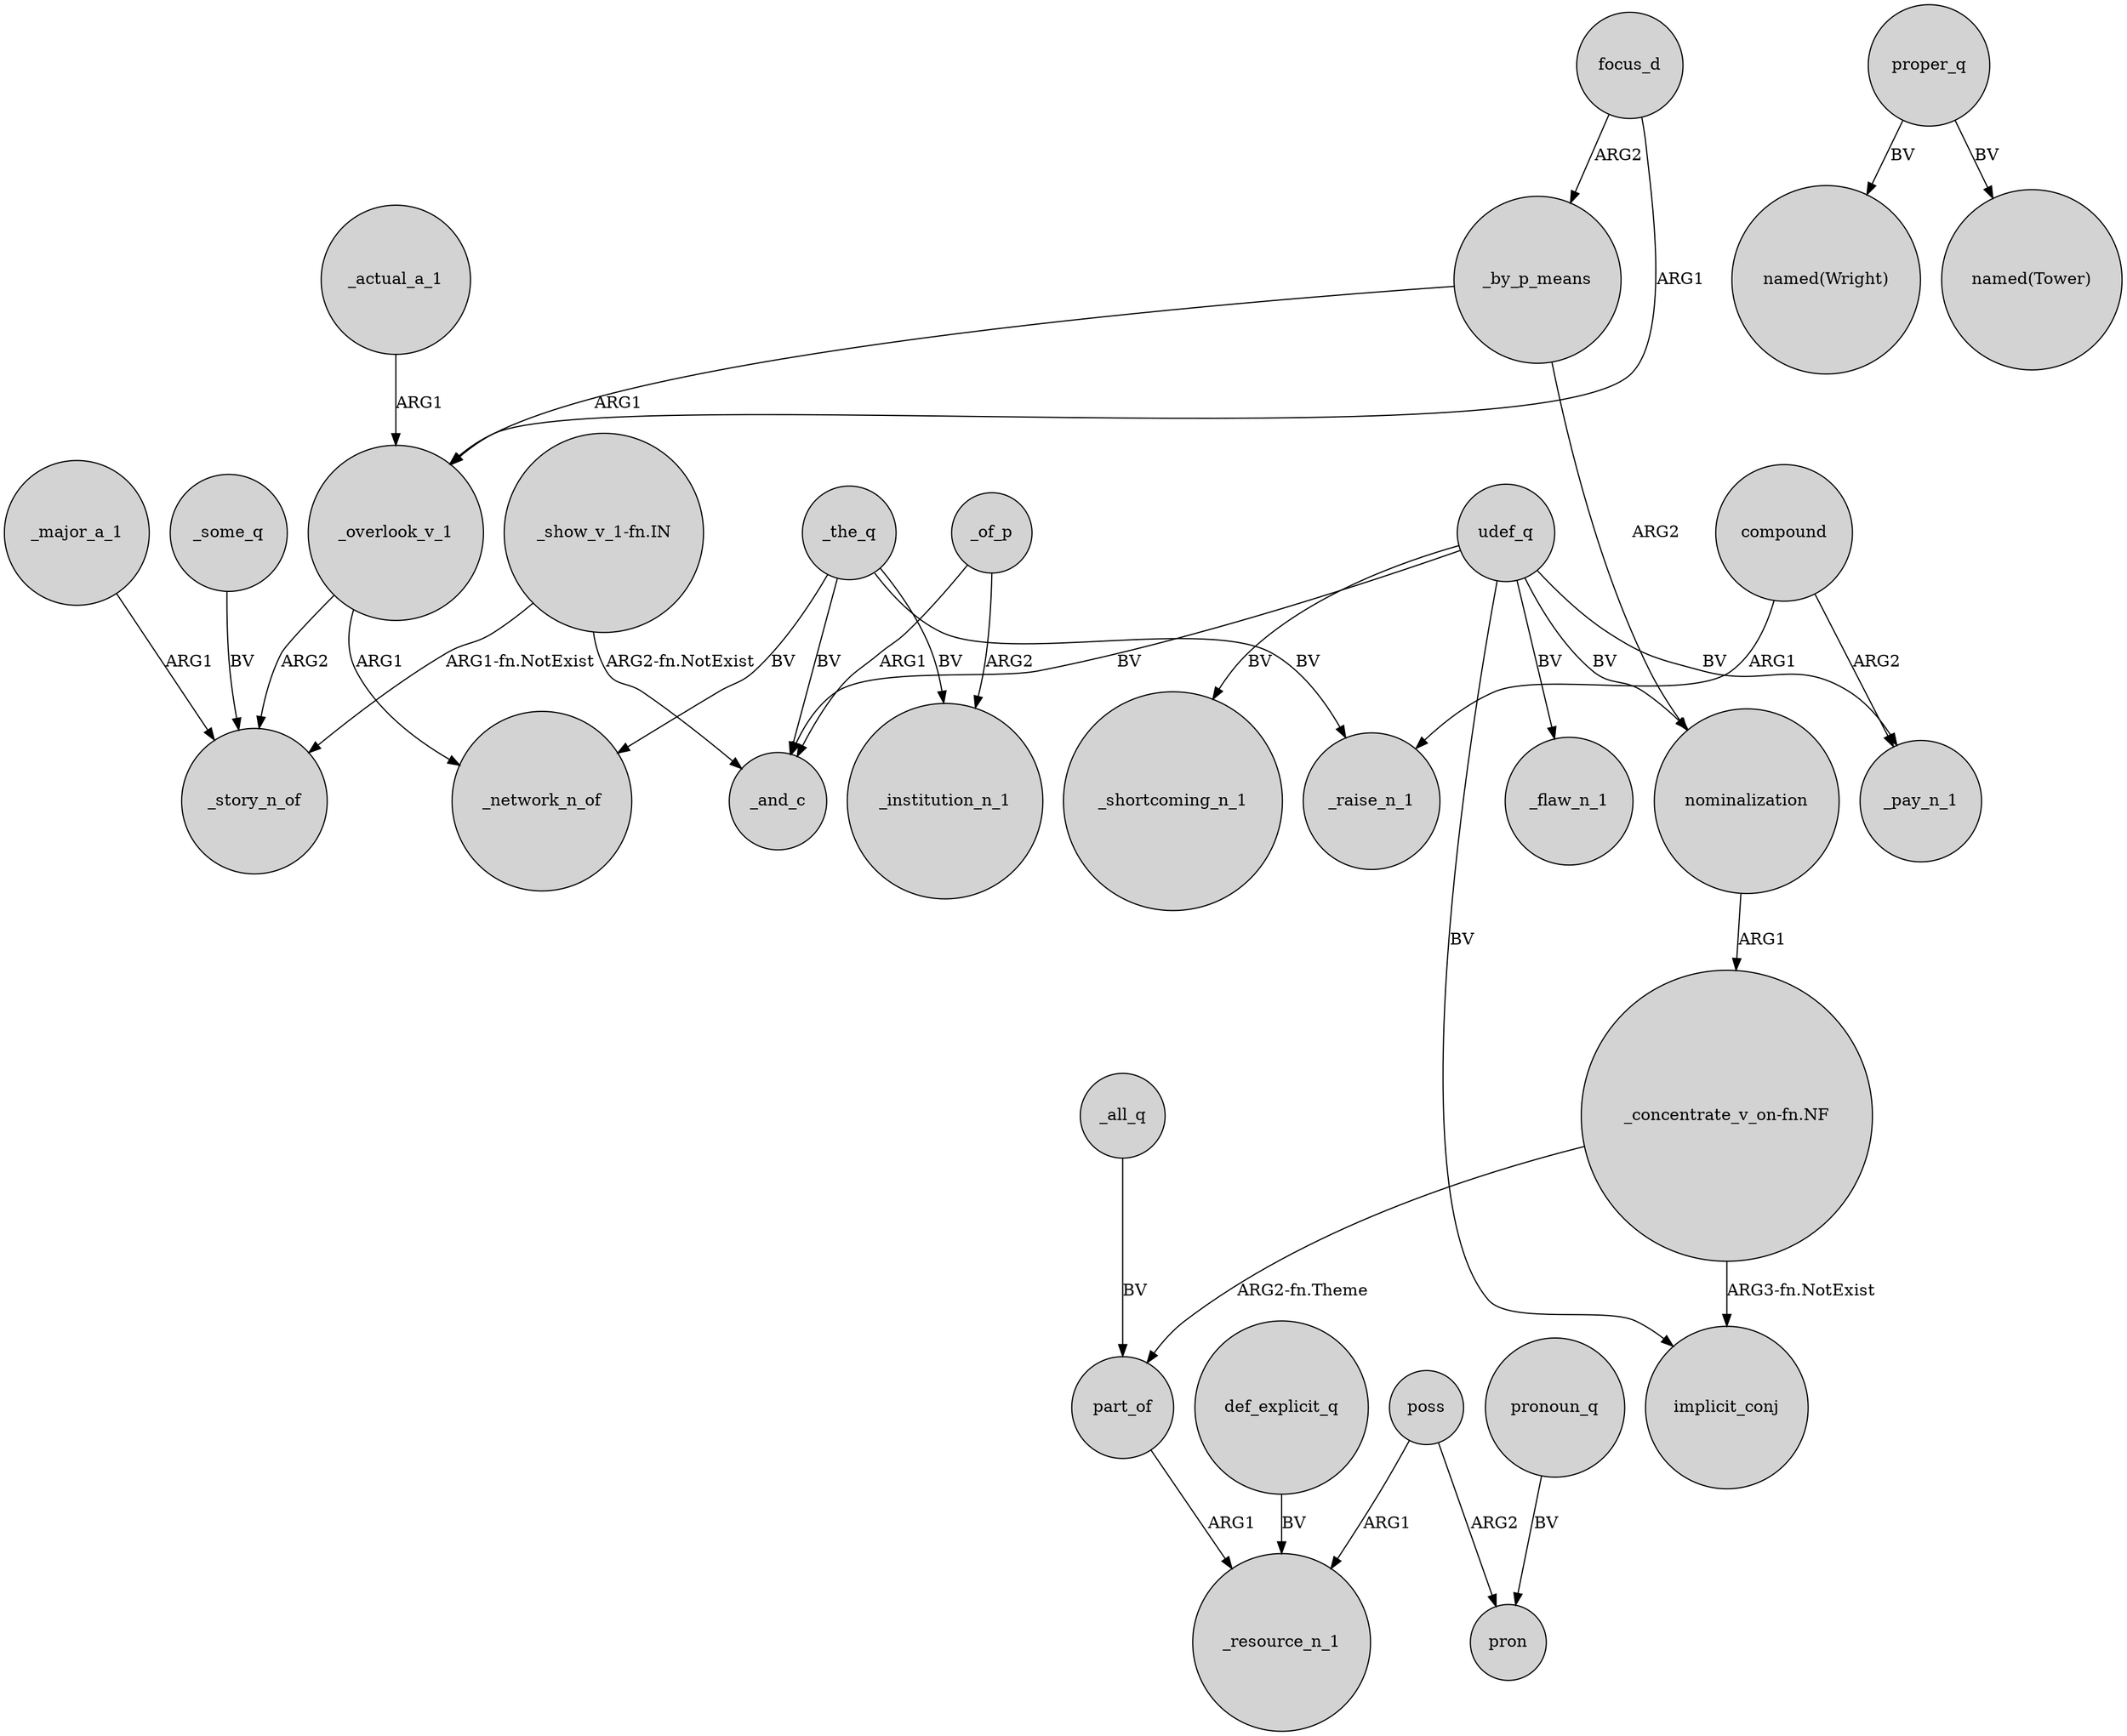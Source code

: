 digraph {
	node [shape=circle style=filled]
	"_show_v_1-fn.IN" -> _story_n_of [label="ARG1-fn.NotExist"]
	_the_q -> _and_c [label=BV]
	_by_p_means -> nominalization [label=ARG2]
	_all_q -> part_of [label=BV]
	poss -> pron [label=ARG2]
	proper_q -> "named(Wright)" [label=BV]
	_by_p_means -> _overlook_v_1 [label=ARG1]
	"_concentrate_v_on-fn.NF" -> implicit_conj [label="ARG3-fn.NotExist"]
	focus_d -> _overlook_v_1 [label=ARG1]
	"_concentrate_v_on-fn.NF" -> part_of [label="ARG2-fn.Theme"]
	focus_d -> _by_p_means [label=ARG2]
	poss -> _resource_n_1 [label=ARG1]
	udef_q -> _flaw_n_1 [label=BV]
	udef_q -> _shortcoming_n_1 [label=BV]
	_overlook_v_1 -> _network_n_of [label=ARG1]
	udef_q -> implicit_conj [label=BV]
	def_explicit_q -> _resource_n_1 [label=BV]
	proper_q -> "named(Tower)" [label=BV]
	compound -> _raise_n_1 [label=ARG1]
	pronoun_q -> pron [label=BV]
	_the_q -> _network_n_of [label=BV]
	_of_p -> _institution_n_1 [label=ARG2]
	_overlook_v_1 -> _story_n_of [label=ARG2]
	"_show_v_1-fn.IN" -> _and_c [label="ARG2-fn.NotExist"]
	part_of -> _resource_n_1 [label=ARG1]
	_of_p -> _and_c [label=ARG1]
	udef_q -> nominalization [label=BV]
	compound -> _pay_n_1 [label=ARG2]
	_major_a_1 -> _story_n_of [label=ARG1]
	nominalization -> "_concentrate_v_on-fn.NF" [label=ARG1]
	_the_q -> _raise_n_1 [label=BV]
	_some_q -> _story_n_of [label=BV]
	udef_q -> _and_c [label=BV]
	_the_q -> _institution_n_1 [label=BV]
	_actual_a_1 -> _overlook_v_1 [label=ARG1]
	udef_q -> _pay_n_1 [label=BV]
}
